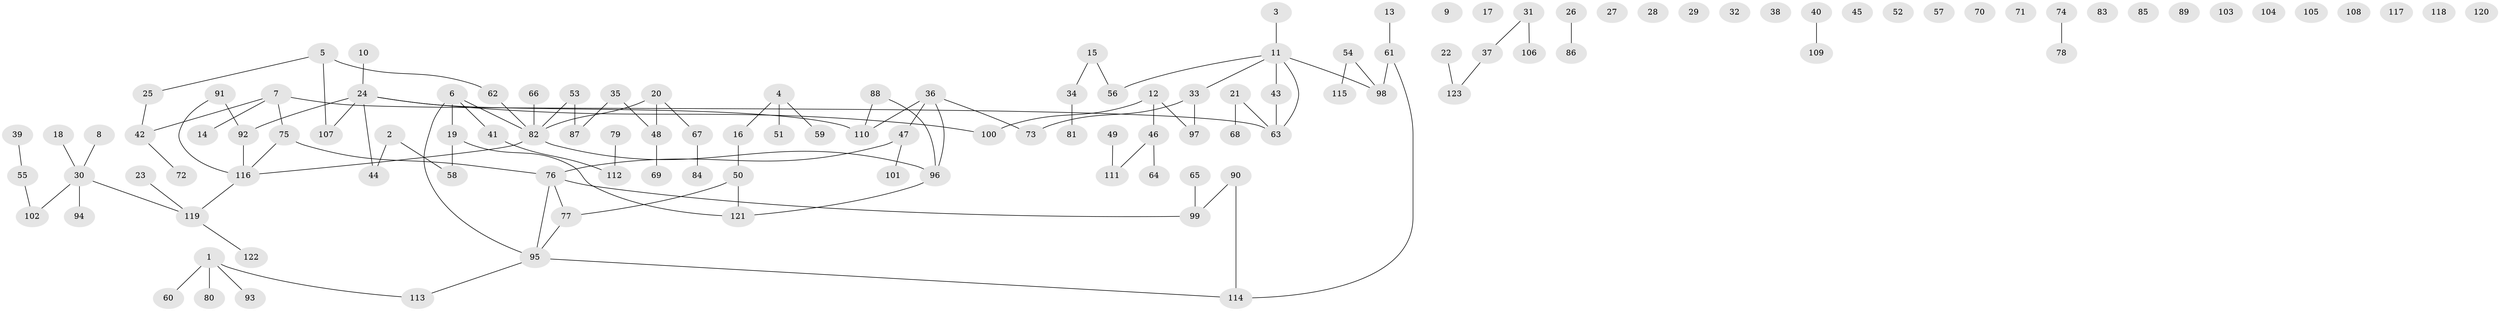 // Generated by graph-tools (version 1.1) at 2025/13/03/09/25 04:13:04]
// undirected, 123 vertices, 113 edges
graph export_dot {
graph [start="1"]
  node [color=gray90,style=filled];
  1;
  2;
  3;
  4;
  5;
  6;
  7;
  8;
  9;
  10;
  11;
  12;
  13;
  14;
  15;
  16;
  17;
  18;
  19;
  20;
  21;
  22;
  23;
  24;
  25;
  26;
  27;
  28;
  29;
  30;
  31;
  32;
  33;
  34;
  35;
  36;
  37;
  38;
  39;
  40;
  41;
  42;
  43;
  44;
  45;
  46;
  47;
  48;
  49;
  50;
  51;
  52;
  53;
  54;
  55;
  56;
  57;
  58;
  59;
  60;
  61;
  62;
  63;
  64;
  65;
  66;
  67;
  68;
  69;
  70;
  71;
  72;
  73;
  74;
  75;
  76;
  77;
  78;
  79;
  80;
  81;
  82;
  83;
  84;
  85;
  86;
  87;
  88;
  89;
  90;
  91;
  92;
  93;
  94;
  95;
  96;
  97;
  98;
  99;
  100;
  101;
  102;
  103;
  104;
  105;
  106;
  107;
  108;
  109;
  110;
  111;
  112;
  113;
  114;
  115;
  116;
  117;
  118;
  119;
  120;
  121;
  122;
  123;
  1 -- 60;
  1 -- 80;
  1 -- 93;
  1 -- 113;
  2 -- 44;
  2 -- 58;
  3 -- 11;
  4 -- 16;
  4 -- 51;
  4 -- 59;
  5 -- 25;
  5 -- 62;
  5 -- 107;
  6 -- 19;
  6 -- 41;
  6 -- 82;
  6 -- 95;
  7 -- 14;
  7 -- 42;
  7 -- 63;
  7 -- 75;
  8 -- 30;
  10 -- 24;
  11 -- 33;
  11 -- 43;
  11 -- 56;
  11 -- 63;
  11 -- 98;
  12 -- 46;
  12 -- 97;
  12 -- 100;
  13 -- 61;
  15 -- 34;
  15 -- 56;
  16 -- 50;
  18 -- 30;
  19 -- 58;
  19 -- 121;
  20 -- 48;
  20 -- 67;
  20 -- 82;
  21 -- 63;
  21 -- 68;
  22 -- 123;
  23 -- 119;
  24 -- 44;
  24 -- 92;
  24 -- 100;
  24 -- 107;
  24 -- 110;
  25 -- 42;
  26 -- 86;
  30 -- 94;
  30 -- 102;
  30 -- 119;
  31 -- 37;
  31 -- 106;
  33 -- 73;
  33 -- 97;
  34 -- 81;
  35 -- 48;
  35 -- 87;
  36 -- 47;
  36 -- 73;
  36 -- 96;
  36 -- 110;
  37 -- 123;
  39 -- 55;
  40 -- 109;
  41 -- 112;
  42 -- 72;
  43 -- 63;
  46 -- 64;
  46 -- 111;
  47 -- 76;
  47 -- 101;
  48 -- 69;
  49 -- 111;
  50 -- 77;
  50 -- 121;
  53 -- 82;
  53 -- 87;
  54 -- 98;
  54 -- 115;
  55 -- 102;
  61 -- 98;
  61 -- 114;
  62 -- 82;
  65 -- 99;
  66 -- 82;
  67 -- 84;
  74 -- 78;
  75 -- 76;
  75 -- 116;
  76 -- 77;
  76 -- 95;
  76 -- 99;
  77 -- 95;
  79 -- 112;
  82 -- 96;
  82 -- 116;
  88 -- 96;
  88 -- 110;
  90 -- 99;
  90 -- 114;
  91 -- 92;
  91 -- 116;
  92 -- 116;
  95 -- 113;
  95 -- 114;
  96 -- 121;
  116 -- 119;
  119 -- 122;
}
